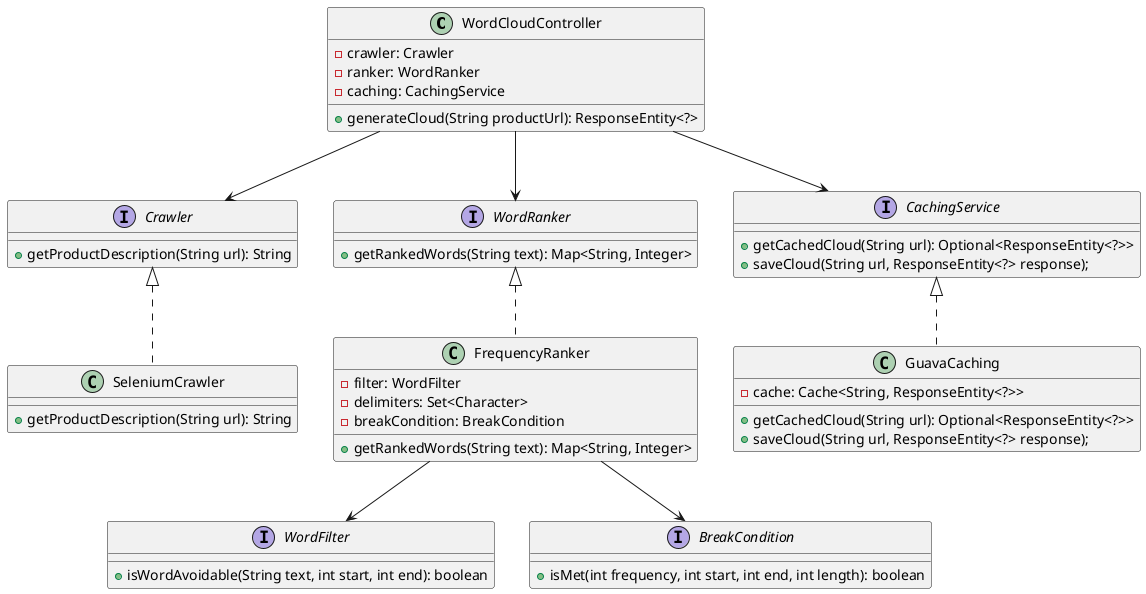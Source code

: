 @startuml
'https://plantuml.com/class-diagram

class WordCloudController {
    - crawler: Crawler
    - ranker: WordRanker
    - caching: CachingService
    + generateCloud(String productUrl): ResponseEntity<?>
}

interface Crawler {
    + getProductDescription(String url): String
}
interface WordRanker {
    + getRankedWords(String text): Map<String, Integer>
}
interface WordFilter {
    + isWordAvoidable(String text, int start, int end): boolean
}
interface BreakCondition {
    + isMet(int frequency, int start, int end, int length): boolean
}
interface CachingService {
    + getCachedCloud(String url): Optional<ResponseEntity<?>>
    + saveCloud(String url, ResponseEntity<?> response);
}

class FrequencyRanker implements WordRanker {
    - filter: WordFilter
    - delimiters: Set<Character>
    - breakCondition: BreakCondition
    + getRankedWords(String text): Map<String, Integer>
}

class GuavaCaching implements CachingService {
    - cache: Cache<String, ResponseEntity<?>>
    + getCachedCloud(String url): Optional<ResponseEntity<?>>
    + saveCloud(String url, ResponseEntity<?> response);
}

class SeleniumCrawler implements Crawler {
    + getProductDescription(String url): String
}

WordCloudController --> Crawler
WordCloudController --> WordRanker
WordCloudController --> CachingService
FrequencyRanker --> WordFilter
FrequencyRanker --> BreakCondition

@enduml